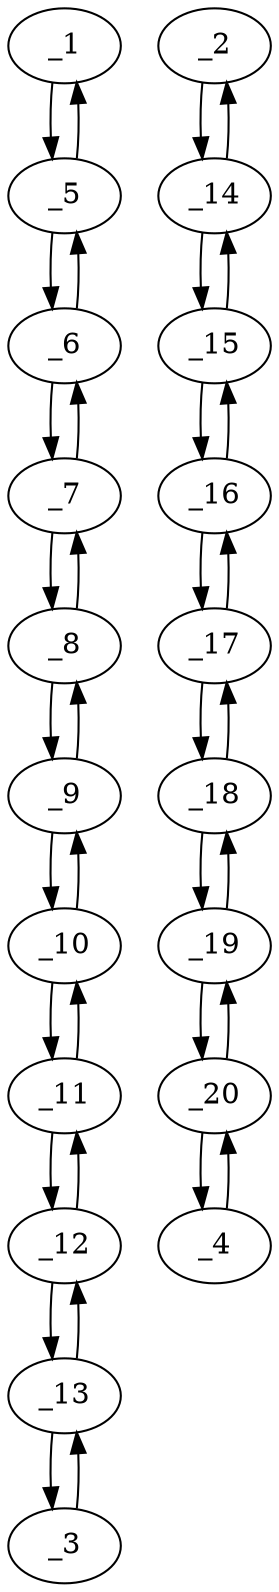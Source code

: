 digraph s1859_02 {
	_1	 [x="158.000000",
		y="66.000000"];
	_5	 [x="156.000000",
		y="82.000000"];
	_1 -> _5	 [angle="1.695151",
		orient="0.992278"];
	_2	 [x="156.000000",
		y="125.000000"];
	_14	 [x="161.000000",
		y="108.000000"];
	_2 -> _14	 [angle="-1.284745",
		orient="-0.959366"];
	_3	 [x="56.000000",
		y="161.000000"];
	_13	 [x="56.000000",
		y="143.000000"];
	_3 -> _13	 [angle="-1.570796",
		orient="-1.000000"];
	_4	 [x="219.000000",
		y="174.000000"];
	_20	 [x="214.000000",
		y="163.000000"];
	_4 -> _20	 [angle="-1.997424",
		orient="-0.910366"];
	_5 -> _1	 [angle="-1.446441",
		orient="-0.992278"];
	_6	 [x="139.000000",
		y="85.000000"];
	_5 -> _6	 [angle="2.966920",
		orient="0.173785"];
	_6 -> _5	 [angle="-0.174672",
		orient="-0.173785"];
	_7	 [x="123.000000",
		y="89.000000"];
	_6 -> _7	 [angle="2.896614",
		orient="0.242536"];
	_7 -> _6	 [angle="-0.244979",
		orient="-0.242536"];
	_8	 [x="108.000000",
		y="94.000000"];
	_7 -> _8	 [angle="2.819842",
		orient="0.316228"];
	_8 -> _7	 [angle="-0.321751",
		orient="-0.316228"];
	_9	 [x="93.000000",
		y="100.000000"];
	_8 -> _9	 [angle="2.761086",
		orient="0.371391"];
	_9 -> _8	 [angle="-0.380506",
		orient="-0.371391"];
	_10	 [x="79.000000",
		y="106.000000"];
	_9 -> _10	 [angle="2.736701",
		orient="0.393919"];
	_10 -> _9	 [angle="-0.404892",
		orient="-0.393919"];
	_11	 [x="68.000000",
		y="115.000000"];
	_10 -> _11	 [angle="2.455863",
		orient="0.633238"];
	_11 -> _10	 [angle="-0.685730",
		orient="-0.633238"];
	_12	 [x="60.000000",
		y="127.000000"];
	_11 -> _12	 [angle="2.158799",
		orient="0.832050"];
	_12 -> _11	 [angle="-0.982794",
		orient="-0.832050"];
	_12 -> _13	 [angle="1.815775",
		orient="0.970143"];
	_13 -> _3	 [angle="1.570796",
		orient="1.000000"];
	_13 -> _12	 [angle="-1.325818",
		orient="-0.970143"];
	_14 -> _2	 [angle="1.856848",
		orient="0.959366"];
	_15	 [x="171.000000",
		y="96.000000"];
	_14 -> _15	 [angle="-0.876058",
		orient="-0.768221"];
	_15 -> _14	 [angle="2.265535",
		orient="0.768221"];
	_16	 [x="184.000000",
		y="105.000000"];
	_15 -> _16	 [angle="0.605545",
		orient="0.569210"];
	_16 -> _15	 [angle="-2.536048",
		orient="-0.569210"];
	_17	 [x="194.000000",
		y="117.000000"];
	_16 -> _17	 [angle="0.876058",
		orient="0.768221"];
	_17 -> _16	 [angle="-2.265535",
		orient="-0.768221"];
	_18	 [x="199.000000",
		y="134.000000"];
	_17 -> _18	 [angle="1.284745",
		orient="0.959366"];
	_18 -> _17	 [angle="-1.856848",
		orient="-0.959366"];
	_19	 [x="207.000000",
		y="148.000000"];
	_18 -> _19	 [angle="1.051650",
		orient="0.868243"];
	_19 -> _18	 [angle="-2.089942",
		orient="-0.868243"];
	_19 -> _20	 [angle="1.134169",
		orient="0.906183"];
	_20 -> _4	 [angle="1.144169",
		orient="0.910366"];
	_20 -> _19	 [angle="-2.007423",
		orient="-0.906183"];
}

